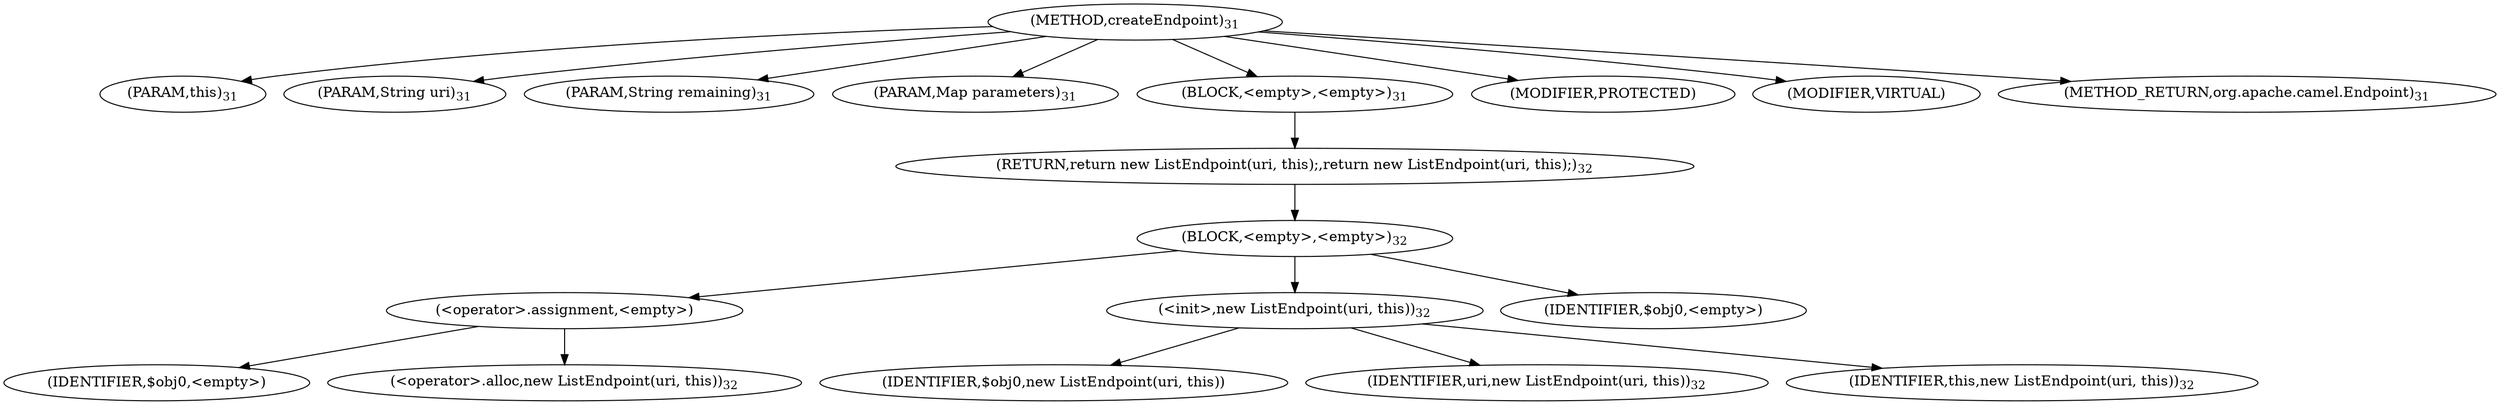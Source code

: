 digraph "createEndpoint" {  
"9" [label = <(METHOD,createEndpoint)<SUB>31</SUB>> ]
"4" [label = <(PARAM,this)<SUB>31</SUB>> ]
"10" [label = <(PARAM,String uri)<SUB>31</SUB>> ]
"11" [label = <(PARAM,String remaining)<SUB>31</SUB>> ]
"12" [label = <(PARAM,Map parameters)<SUB>31</SUB>> ]
"13" [label = <(BLOCK,&lt;empty&gt;,&lt;empty&gt;)<SUB>31</SUB>> ]
"14" [label = <(RETURN,return new ListEndpoint(uri, this);,return new ListEndpoint(uri, this);)<SUB>32</SUB>> ]
"15" [label = <(BLOCK,&lt;empty&gt;,&lt;empty&gt;)<SUB>32</SUB>> ]
"16" [label = <(&lt;operator&gt;.assignment,&lt;empty&gt;)> ]
"17" [label = <(IDENTIFIER,$obj0,&lt;empty&gt;)> ]
"18" [label = <(&lt;operator&gt;.alloc,new ListEndpoint(uri, this))<SUB>32</SUB>> ]
"19" [label = <(&lt;init&gt;,new ListEndpoint(uri, this))<SUB>32</SUB>> ]
"20" [label = <(IDENTIFIER,$obj0,new ListEndpoint(uri, this))> ]
"21" [label = <(IDENTIFIER,uri,new ListEndpoint(uri, this))<SUB>32</SUB>> ]
"3" [label = <(IDENTIFIER,this,new ListEndpoint(uri, this))<SUB>32</SUB>> ]
"22" [label = <(IDENTIFIER,$obj0,&lt;empty&gt;)> ]
"23" [label = <(MODIFIER,PROTECTED)> ]
"24" [label = <(MODIFIER,VIRTUAL)> ]
"25" [label = <(METHOD_RETURN,org.apache.camel.Endpoint)<SUB>31</SUB>> ]
  "9" -> "4" 
  "9" -> "10" 
  "9" -> "11" 
  "9" -> "12" 
  "9" -> "13" 
  "9" -> "23" 
  "9" -> "24" 
  "9" -> "25" 
  "13" -> "14" 
  "14" -> "15" 
  "15" -> "16" 
  "15" -> "19" 
  "15" -> "22" 
  "16" -> "17" 
  "16" -> "18" 
  "19" -> "20" 
  "19" -> "21" 
  "19" -> "3" 
}
